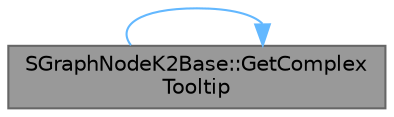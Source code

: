 digraph "SGraphNodeK2Base::GetComplexTooltip"
{
 // INTERACTIVE_SVG=YES
 // LATEX_PDF_SIZE
  bgcolor="transparent";
  edge [fontname=Helvetica,fontsize=10,labelfontname=Helvetica,labelfontsize=10];
  node [fontname=Helvetica,fontsize=10,shape=box,height=0.2,width=0.4];
  rankdir="LR";
  Node1 [id="Node000001",label="SGraphNodeK2Base::GetComplex\lTooltip",height=0.2,width=0.4,color="gray40", fillcolor="grey60", style="filled", fontcolor="black",tooltip="Override this to provide support for an 'expensive' tooltip widget that is only built on demand."];
  Node1 -> Node1 [id="edge1_Node000001_Node000001",color="steelblue1",style="solid",tooltip=" "];
}
